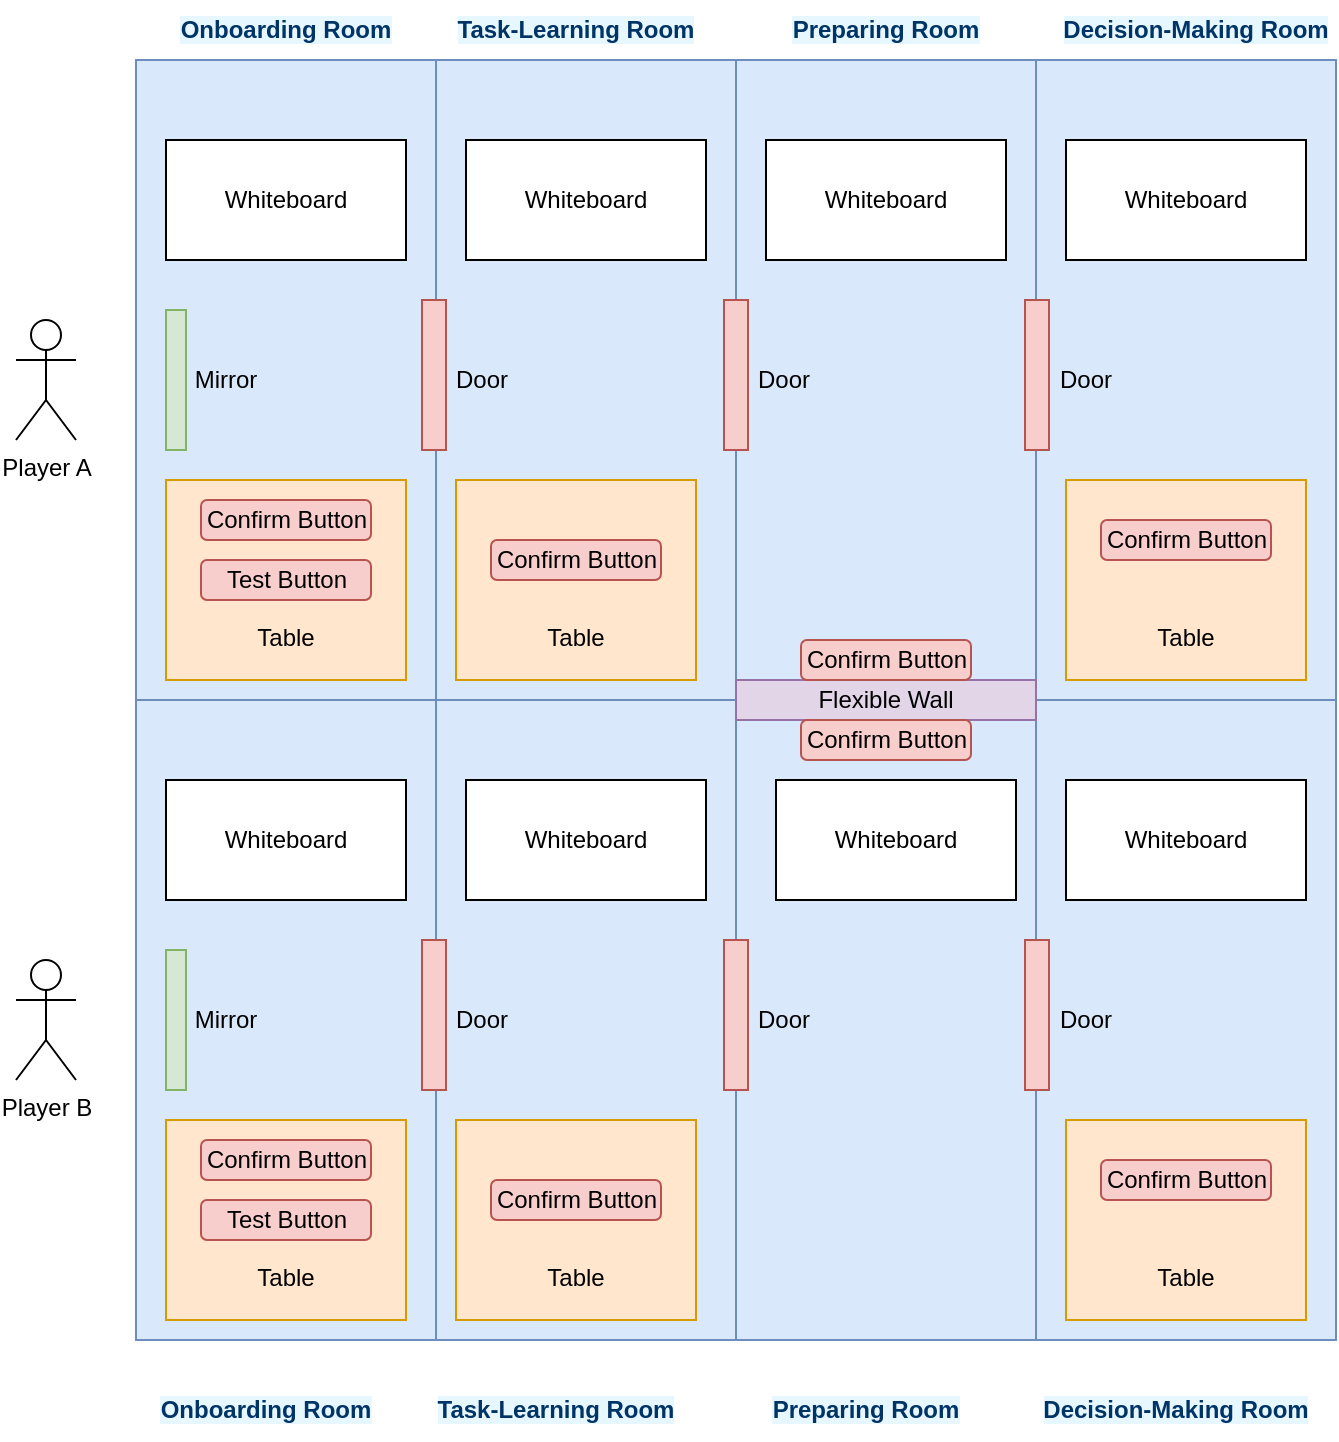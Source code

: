 <mxfile version="26.3.0">
  <diagram name="Page-1" id="099fd60b-425b-db50-ffb0-6b813814b670">
    <mxGraphModel dx="562" dy="308" grid="1" gridSize="10" guides="1" tooltips="1" connect="1" arrows="1" fold="1" page="1" pageScale="1" pageWidth="850" pageHeight="1100" background="none" math="0" shadow="0">
      <root>
        <mxCell id="0" />
        <mxCell id="1" parent="0" />
        <mxCell id="DH8hbM5EvVcrCHiDLt3n-2" value="" style="rounded=0;whiteSpace=wrap;html=1;fillColor=#dae8fc;strokeColor=#6c8ebf;" vertex="1" parent="1">
          <mxGeometry x="200" y="150" width="150" height="320" as="geometry" />
        </mxCell>
        <mxCell id="DH8hbM5EvVcrCHiDLt3n-9" value="" style="rounded=0;whiteSpace=wrap;html=1;fillColor=#dae8fc;strokeColor=#6c8ebf;" vertex="1" parent="1">
          <mxGeometry x="500" y="150" width="150" height="320" as="geometry" />
        </mxCell>
        <mxCell id="DH8hbM5EvVcrCHiDLt3n-8" value="" style="rounded=0;whiteSpace=wrap;html=1;fillColor=#dae8fc;strokeColor=#6c8ebf;" vertex="1" parent="1">
          <mxGeometry x="350" y="150" width="150" height="320" as="geometry" />
        </mxCell>
        <mxCell id="DH8hbM5EvVcrCHiDLt3n-11" value="" style="rounded=0;whiteSpace=wrap;html=1;fillColor=#dae8fc;strokeColor=#6c8ebf;" vertex="1" parent="1">
          <mxGeometry x="650" y="150" width="150" height="320" as="geometry" />
        </mxCell>
        <mxCell id="DH8hbM5EvVcrCHiDLt3n-12" value="&lt;span style=&quot;color: rgb(0, 51, 102); font-family: Arial, sans-serif; font-weight: 700; background-color: rgb(230, 247, 255);&quot;&gt;Onboarding Room&lt;/span&gt;" style="text;html=1;align=center;verticalAlign=middle;whiteSpace=wrap;rounded=0;" vertex="1" parent="1">
          <mxGeometry x="210" y="120" width="130" height="30" as="geometry" />
        </mxCell>
        <mxCell id="DH8hbM5EvVcrCHiDLt3n-13" value="&lt;span style=&quot;color: rgb(0, 51, 102); font-family: Arial, sans-serif; font-weight: 700; background-color: rgb(230, 247, 255);&quot;&gt;Task-Learning Room&lt;/span&gt;" style="text;html=1;align=center;verticalAlign=middle;whiteSpace=wrap;rounded=0;" vertex="1" parent="1">
          <mxGeometry x="355" y="120" width="130" height="30" as="geometry" />
        </mxCell>
        <mxCell id="DH8hbM5EvVcrCHiDLt3n-14" value="&lt;span style=&quot;color: rgb(0, 51, 102); font-family: Arial, sans-serif; font-weight: 700; background-color: rgb(230, 247, 255);&quot;&gt;Preparing Room&lt;/span&gt;" style="text;html=1;align=center;verticalAlign=middle;whiteSpace=wrap;rounded=0;" vertex="1" parent="1">
          <mxGeometry x="510" y="120" width="130" height="30" as="geometry" />
        </mxCell>
        <mxCell id="DH8hbM5EvVcrCHiDLt3n-15" value="&lt;span style=&quot;color: rgb(0, 51, 102); font-family: Arial, sans-serif; font-weight: 700; background-color: rgb(230, 247, 255);&quot;&gt;Decision-Making Room&lt;/span&gt;" style="text;html=1;align=center;verticalAlign=middle;whiteSpace=wrap;rounded=0;" vertex="1" parent="1">
          <mxGeometry x="660" y="120" width="140" height="30" as="geometry" />
        </mxCell>
        <mxCell id="DH8hbM5EvVcrCHiDLt3n-16" value="Whiteboard" style="rounded=0;whiteSpace=wrap;html=1;" vertex="1" parent="1">
          <mxGeometry x="215" y="190" width="120" height="60" as="geometry" />
        </mxCell>
        <mxCell id="DH8hbM5EvVcrCHiDLt3n-19" value="" style="rounded=0;whiteSpace=wrap;html=1;fillColor=#d5e8d4;strokeColor=#82b366;" vertex="1" parent="1">
          <mxGeometry x="215" y="275" width="10" height="70" as="geometry" />
        </mxCell>
        <mxCell id="DH8hbM5EvVcrCHiDLt3n-20" value="Mirror" style="text;html=1;align=center;verticalAlign=middle;whiteSpace=wrap;rounded=0;" vertex="1" parent="1">
          <mxGeometry x="215" y="295" width="60" height="30" as="geometry" />
        </mxCell>
        <mxCell id="DH8hbM5EvVcrCHiDLt3n-21" value="Whiteboard" style="rounded=0;whiteSpace=wrap;html=1;" vertex="1" parent="1">
          <mxGeometry x="365" y="190" width="120" height="60" as="geometry" />
        </mxCell>
        <mxCell id="DH8hbM5EvVcrCHiDLt3n-22" value="&lt;div&gt;&lt;br&gt;&lt;/div&gt;&lt;div&gt;&lt;br&gt;&lt;/div&gt;&lt;div&gt;&lt;br&gt;&lt;/div&gt;&lt;div&gt;&lt;br&gt;&lt;/div&gt;Table" style="rounded=0;whiteSpace=wrap;html=1;fillColor=#ffe6cc;strokeColor=#d79b00;" vertex="1" parent="1">
          <mxGeometry x="360" y="360" width="120" height="100" as="geometry" />
        </mxCell>
        <mxCell id="DH8hbM5EvVcrCHiDLt3n-24" value="&lt;div&gt;&lt;br&gt;&lt;/div&gt;&lt;div&gt;&lt;br&gt;&lt;/div&gt;&lt;div&gt;&lt;br&gt;&lt;/div&gt;&lt;div&gt;&lt;br&gt;&lt;/div&gt;Table" style="rounded=0;whiteSpace=wrap;html=1;fillColor=#ffe6cc;strokeColor=#d79b00;" vertex="1" parent="1">
          <mxGeometry x="215" y="360" width="120" height="100" as="geometry" />
        </mxCell>
        <mxCell id="DH8hbM5EvVcrCHiDLt3n-25" value="Confirm Button" style="rounded=1;whiteSpace=wrap;html=1;fillColor=#f8cecc;strokeColor=#b85450;" vertex="1" parent="1">
          <mxGeometry x="232.5" y="370" width="85" height="20" as="geometry" />
        </mxCell>
        <mxCell id="DH8hbM5EvVcrCHiDLt3n-26" value="Test Button" style="rounded=1;whiteSpace=wrap;html=1;fillColor=#f8cecc;strokeColor=#b85450;" vertex="1" parent="1">
          <mxGeometry x="232.5" y="400" width="85" height="20" as="geometry" />
        </mxCell>
        <mxCell id="DH8hbM5EvVcrCHiDLt3n-27" value="Confirm Button" style="rounded=1;whiteSpace=wrap;html=1;fillColor=#f8cecc;strokeColor=#b85450;" vertex="1" parent="1">
          <mxGeometry x="377.5" y="390" width="85" height="20" as="geometry" />
        </mxCell>
        <mxCell id="DH8hbM5EvVcrCHiDLt3n-28" value="" style="rounded=0;whiteSpace=wrap;html=1;fillColor=#f8cecc;strokeColor=#b85450;" vertex="1" parent="1">
          <mxGeometry x="343" y="270" width="12" height="75" as="geometry" />
        </mxCell>
        <mxCell id="DH8hbM5EvVcrCHiDLt3n-29" value="Door" style="text;html=1;align=center;verticalAlign=middle;whiteSpace=wrap;rounded=0;" vertex="1" parent="1">
          <mxGeometry x="343" y="295" width="60" height="30" as="geometry" />
        </mxCell>
        <mxCell id="DH8hbM5EvVcrCHiDLt3n-30" value="Whiteboard" style="rounded=0;whiteSpace=wrap;html=1;" vertex="1" parent="1">
          <mxGeometry x="665" y="190" width="120" height="60" as="geometry" />
        </mxCell>
        <mxCell id="DH8hbM5EvVcrCHiDLt3n-31" value="&lt;div&gt;&lt;br&gt;&lt;/div&gt;&lt;div&gt;&lt;br&gt;&lt;/div&gt;&lt;div&gt;&lt;br&gt;&lt;/div&gt;&lt;div&gt;&lt;br&gt;&lt;/div&gt;Table" style="rounded=0;whiteSpace=wrap;html=1;fillColor=#ffe6cc;strokeColor=#d79b00;" vertex="1" parent="1">
          <mxGeometry x="665" y="360" width="120" height="100" as="geometry" />
        </mxCell>
        <mxCell id="DH8hbM5EvVcrCHiDLt3n-32" value="Confirm Button" style="rounded=1;whiteSpace=wrap;html=1;fillColor=#f8cecc;strokeColor=#b85450;" vertex="1" parent="1">
          <mxGeometry x="682.5" y="380" width="85" height="20" as="geometry" />
        </mxCell>
        <mxCell id="DH8hbM5EvVcrCHiDLt3n-34" value="" style="rounded=0;whiteSpace=wrap;html=1;fillColor=#f8cecc;strokeColor=#b85450;" vertex="1" parent="1">
          <mxGeometry x="494" y="270" width="12" height="75" as="geometry" />
        </mxCell>
        <mxCell id="DH8hbM5EvVcrCHiDLt3n-35" value="Door" style="text;html=1;align=center;verticalAlign=middle;whiteSpace=wrap;rounded=0;" vertex="1" parent="1">
          <mxGeometry x="494" y="295" width="60" height="30" as="geometry" />
        </mxCell>
        <mxCell id="DH8hbM5EvVcrCHiDLt3n-36" value="" style="rounded=0;whiteSpace=wrap;html=1;fillColor=#f8cecc;strokeColor=#b85450;" vertex="1" parent="1">
          <mxGeometry x="644.5" y="270" width="12" height="75" as="geometry" />
        </mxCell>
        <mxCell id="DH8hbM5EvVcrCHiDLt3n-37" value="Door" style="text;html=1;align=center;verticalAlign=middle;whiteSpace=wrap;rounded=0;" vertex="1" parent="1">
          <mxGeometry x="644.5" y="295" width="60" height="30" as="geometry" />
        </mxCell>
        <mxCell id="DH8hbM5EvVcrCHiDLt3n-38" value="" style="rounded=0;whiteSpace=wrap;html=1;fillColor=#dae8fc;strokeColor=#6c8ebf;" vertex="1" parent="1">
          <mxGeometry x="200" y="470" width="150" height="320" as="geometry" />
        </mxCell>
        <mxCell id="DH8hbM5EvVcrCHiDLt3n-39" value="" style="rounded=0;whiteSpace=wrap;html=1;fillColor=#dae8fc;strokeColor=#6c8ebf;" vertex="1" parent="1">
          <mxGeometry x="500" y="470" width="150" height="320" as="geometry" />
        </mxCell>
        <mxCell id="DH8hbM5EvVcrCHiDLt3n-40" value="" style="rounded=0;whiteSpace=wrap;html=1;fillColor=#dae8fc;strokeColor=#6c8ebf;" vertex="1" parent="1">
          <mxGeometry x="350" y="470" width="150" height="320" as="geometry" />
        </mxCell>
        <mxCell id="DH8hbM5EvVcrCHiDLt3n-41" value="" style="rounded=0;whiteSpace=wrap;html=1;fillColor=#dae8fc;strokeColor=#6c8ebf;" vertex="1" parent="1">
          <mxGeometry x="650" y="470" width="150" height="320" as="geometry" />
        </mxCell>
        <mxCell id="DH8hbM5EvVcrCHiDLt3n-42" value="&lt;span style=&quot;color: rgb(0, 51, 102); font-family: Arial, sans-serif; font-weight: 700; background-color: rgb(230, 247, 255);&quot;&gt;Onboarding Room&lt;/span&gt;" style="text;html=1;align=center;verticalAlign=middle;whiteSpace=wrap;rounded=0;" vertex="1" parent="1">
          <mxGeometry x="200" y="810" width="130" height="30" as="geometry" />
        </mxCell>
        <mxCell id="DH8hbM5EvVcrCHiDLt3n-43" value="&lt;span style=&quot;color: rgb(0, 51, 102); font-family: Arial, sans-serif; font-weight: 700; background-color: rgb(230, 247, 255);&quot;&gt;Task-Learning Room&lt;/span&gt;" style="text;html=1;align=center;verticalAlign=middle;whiteSpace=wrap;rounded=0;" vertex="1" parent="1">
          <mxGeometry x="345" y="810" width="130" height="30" as="geometry" />
        </mxCell>
        <mxCell id="DH8hbM5EvVcrCHiDLt3n-44" value="&lt;span style=&quot;color: rgb(0, 51, 102); font-family: Arial, sans-serif; font-weight: 700; background-color: rgb(230, 247, 255);&quot;&gt;Preparing Room&lt;/span&gt;" style="text;html=1;align=center;verticalAlign=middle;whiteSpace=wrap;rounded=0;" vertex="1" parent="1">
          <mxGeometry x="500" y="810" width="130" height="30" as="geometry" />
        </mxCell>
        <mxCell id="DH8hbM5EvVcrCHiDLt3n-45" value="&lt;span style=&quot;color: rgb(0, 51, 102); font-family: Arial, sans-serif; font-weight: 700; background-color: rgb(230, 247, 255);&quot;&gt;Decision-Making Room&lt;/span&gt;" style="text;html=1;align=center;verticalAlign=middle;whiteSpace=wrap;rounded=0;" vertex="1" parent="1">
          <mxGeometry x="650" y="810" width="140" height="30" as="geometry" />
        </mxCell>
        <mxCell id="DH8hbM5EvVcrCHiDLt3n-46" value="Whiteboard" style="rounded=0;whiteSpace=wrap;html=1;" vertex="1" parent="1">
          <mxGeometry x="215" y="510" width="120" height="60" as="geometry" />
        </mxCell>
        <mxCell id="DH8hbM5EvVcrCHiDLt3n-47" value="" style="rounded=0;whiteSpace=wrap;html=1;fillColor=#d5e8d4;strokeColor=#82b366;" vertex="1" parent="1">
          <mxGeometry x="215" y="595" width="10" height="70" as="geometry" />
        </mxCell>
        <mxCell id="DH8hbM5EvVcrCHiDLt3n-48" value="Mirror" style="text;html=1;align=center;verticalAlign=middle;whiteSpace=wrap;rounded=0;" vertex="1" parent="1">
          <mxGeometry x="215" y="615" width="60" height="30" as="geometry" />
        </mxCell>
        <mxCell id="DH8hbM5EvVcrCHiDLt3n-49" value="Whiteboard" style="rounded=0;whiteSpace=wrap;html=1;" vertex="1" parent="1">
          <mxGeometry x="365" y="510" width="120" height="60" as="geometry" />
        </mxCell>
        <mxCell id="DH8hbM5EvVcrCHiDLt3n-50" value="&lt;div&gt;&lt;br&gt;&lt;/div&gt;&lt;div&gt;&lt;br&gt;&lt;/div&gt;&lt;div&gt;&lt;br&gt;&lt;/div&gt;&lt;div&gt;&lt;br&gt;&lt;/div&gt;Table" style="rounded=0;whiteSpace=wrap;html=1;fillColor=#ffe6cc;strokeColor=#d79b00;" vertex="1" parent="1">
          <mxGeometry x="360" y="680" width="120" height="100" as="geometry" />
        </mxCell>
        <mxCell id="DH8hbM5EvVcrCHiDLt3n-51" value="&lt;div&gt;&lt;br&gt;&lt;/div&gt;&lt;div&gt;&lt;br&gt;&lt;/div&gt;&lt;div&gt;&lt;br&gt;&lt;/div&gt;&lt;div&gt;&lt;br&gt;&lt;/div&gt;Table" style="rounded=0;whiteSpace=wrap;html=1;fillColor=#ffe6cc;strokeColor=#d79b00;" vertex="1" parent="1">
          <mxGeometry x="215" y="680" width="120" height="100" as="geometry" />
        </mxCell>
        <mxCell id="DH8hbM5EvVcrCHiDLt3n-52" value="Confirm Button" style="rounded=1;whiteSpace=wrap;html=1;fillColor=#f8cecc;strokeColor=#b85450;" vertex="1" parent="1">
          <mxGeometry x="232.5" y="690" width="85" height="20" as="geometry" />
        </mxCell>
        <mxCell id="DH8hbM5EvVcrCHiDLt3n-53" value="Test Button" style="rounded=1;whiteSpace=wrap;html=1;fillColor=#f8cecc;strokeColor=#b85450;" vertex="1" parent="1">
          <mxGeometry x="232.5" y="720" width="85" height="20" as="geometry" />
        </mxCell>
        <mxCell id="DH8hbM5EvVcrCHiDLt3n-54" value="Confirm Button" style="rounded=1;whiteSpace=wrap;html=1;fillColor=#f8cecc;strokeColor=#b85450;" vertex="1" parent="1">
          <mxGeometry x="377.5" y="710" width="85" height="20" as="geometry" />
        </mxCell>
        <mxCell id="DH8hbM5EvVcrCHiDLt3n-55" value="" style="rounded=0;whiteSpace=wrap;html=1;fillColor=#f8cecc;strokeColor=#b85450;" vertex="1" parent="1">
          <mxGeometry x="343" y="590" width="12" height="75" as="geometry" />
        </mxCell>
        <mxCell id="DH8hbM5EvVcrCHiDLt3n-56" value="Door" style="text;html=1;align=center;verticalAlign=middle;whiteSpace=wrap;rounded=0;" vertex="1" parent="1">
          <mxGeometry x="343" y="615" width="60" height="30" as="geometry" />
        </mxCell>
        <mxCell id="DH8hbM5EvVcrCHiDLt3n-57" value="Whiteboard" style="rounded=0;whiteSpace=wrap;html=1;" vertex="1" parent="1">
          <mxGeometry x="665" y="510" width="120" height="60" as="geometry" />
        </mxCell>
        <mxCell id="DH8hbM5EvVcrCHiDLt3n-58" value="&lt;div&gt;&lt;br&gt;&lt;/div&gt;&lt;div&gt;&lt;br&gt;&lt;/div&gt;&lt;div&gt;&lt;br&gt;&lt;/div&gt;&lt;div&gt;&lt;br&gt;&lt;/div&gt;Table" style="rounded=0;whiteSpace=wrap;html=1;fillColor=#ffe6cc;strokeColor=#d79b00;" vertex="1" parent="1">
          <mxGeometry x="665" y="680" width="120" height="100" as="geometry" />
        </mxCell>
        <mxCell id="DH8hbM5EvVcrCHiDLt3n-59" value="Confirm Button" style="rounded=1;whiteSpace=wrap;html=1;fillColor=#f8cecc;strokeColor=#b85450;" vertex="1" parent="1">
          <mxGeometry x="682.5" y="700" width="85" height="20" as="geometry" />
        </mxCell>
        <mxCell id="DH8hbM5EvVcrCHiDLt3n-60" value="" style="rounded=0;whiteSpace=wrap;html=1;fillColor=#f8cecc;strokeColor=#b85450;" vertex="1" parent="1">
          <mxGeometry x="494" y="590" width="12" height="75" as="geometry" />
        </mxCell>
        <mxCell id="DH8hbM5EvVcrCHiDLt3n-61" value="Door" style="text;html=1;align=center;verticalAlign=middle;whiteSpace=wrap;rounded=0;" vertex="1" parent="1">
          <mxGeometry x="494" y="615" width="60" height="30" as="geometry" />
        </mxCell>
        <mxCell id="DH8hbM5EvVcrCHiDLt3n-62" value="" style="rounded=0;whiteSpace=wrap;html=1;fillColor=#f8cecc;strokeColor=#b85450;" vertex="1" parent="1">
          <mxGeometry x="644.5" y="590" width="12" height="75" as="geometry" />
        </mxCell>
        <mxCell id="DH8hbM5EvVcrCHiDLt3n-63" value="Door" style="text;html=1;align=center;verticalAlign=middle;whiteSpace=wrap;rounded=0;" vertex="1" parent="1">
          <mxGeometry x="644.5" y="615" width="60" height="30" as="geometry" />
        </mxCell>
        <mxCell id="DH8hbM5EvVcrCHiDLt3n-64" value="Flexible Wall" style="rounded=0;whiteSpace=wrap;html=1;fillColor=#e1d5e7;strokeColor=#9673a6;" vertex="1" parent="1">
          <mxGeometry x="500" y="460" width="150" height="20" as="geometry" />
        </mxCell>
        <mxCell id="DH8hbM5EvVcrCHiDLt3n-65" value="Confirm Button" style="rounded=1;whiteSpace=wrap;html=1;fillColor=#f8cecc;strokeColor=#b85450;" vertex="1" parent="1">
          <mxGeometry x="532.5" y="480" width="85" height="20" as="geometry" />
        </mxCell>
        <mxCell id="DH8hbM5EvVcrCHiDLt3n-66" value="Confirm Button" style="rounded=1;whiteSpace=wrap;html=1;fillColor=#f8cecc;strokeColor=#b85450;" vertex="1" parent="1">
          <mxGeometry x="532.5" y="440" width="85" height="20" as="geometry" />
        </mxCell>
        <mxCell id="DH8hbM5EvVcrCHiDLt3n-70" value="Whiteboard" style="rounded=0;whiteSpace=wrap;html=1;" vertex="1" parent="1">
          <mxGeometry x="520" y="510" width="120" height="60" as="geometry" />
        </mxCell>
        <mxCell id="DH8hbM5EvVcrCHiDLt3n-71" value="Whiteboard" style="rounded=0;whiteSpace=wrap;html=1;" vertex="1" parent="1">
          <mxGeometry x="515" y="190" width="120" height="60" as="geometry" />
        </mxCell>
        <mxCell id="DH8hbM5EvVcrCHiDLt3n-72" value="Player A" style="shape=umlActor;verticalLabelPosition=bottom;verticalAlign=top;html=1;outlineConnect=0;" vertex="1" parent="1">
          <mxGeometry x="140" y="280" width="30" height="60" as="geometry" />
        </mxCell>
        <mxCell id="DH8hbM5EvVcrCHiDLt3n-73" value="Player B" style="shape=umlActor;verticalLabelPosition=bottom;verticalAlign=top;html=1;outlineConnect=0;" vertex="1" parent="1">
          <mxGeometry x="140" y="600" width="30" height="60" as="geometry" />
        </mxCell>
      </root>
    </mxGraphModel>
  </diagram>
</mxfile>
